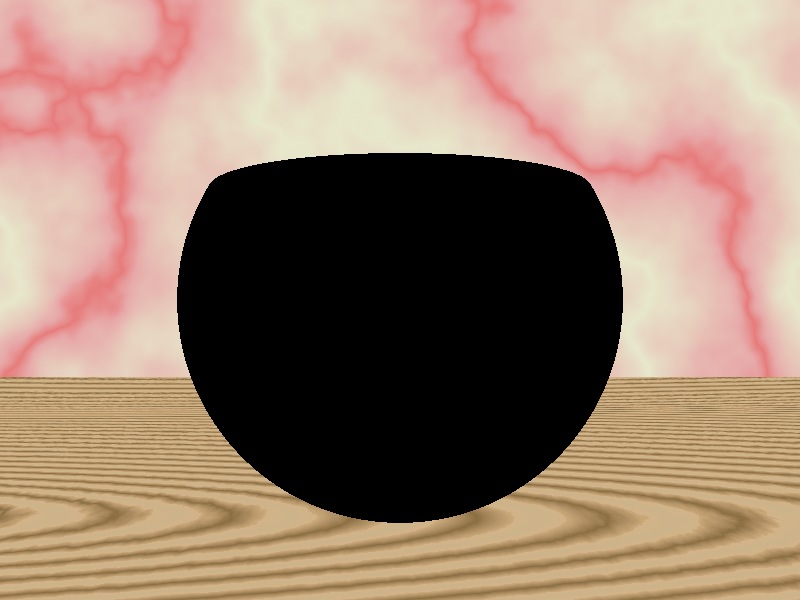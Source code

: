 // Persistence Of Vision raytracer version 2.0 sample file.

// By Various and Sundry
//
// Revision Note:
// Reworked both the declared wood texture (turb and colormap) and
// the application of it on the floor plane.
// Note that wood doesn't really look like much until you get around
// 640x480.  Anti-aliasing helps even more to bring out the detail.  -dmf

#include "shapes.inc"
#include "colors.inc"
#include "textures.inc"

// a light tan wood with brown rings
#declare New_Tan_Wood = pigment {
   wood
   turbulence 0.03
   colour_map {
      [0.0 0.4  colour red 0.6 green 0.45 blue 0.25
                colour red 0.65 green 0.45 blue 0.25]
      [0.4 1.01 colour red 0.6 green 0.4 blue 0.2
                colour red 0.25 green 0.15 blue 0.05]
   }
}

camera {
   direction <0.0, 0.0, 1.0>
   up  <0.0, 1.0, 0.0>
   right <4/3, 0.0, 0.0>
   translate <0.0, 0.0, -56.0>
}


// A bowl
intersection {
   sphere { <0.0, 0.0, 0.0>, 1.0 }
   sphere { <0.0, 0.0, 0.0> 0.9 }
   plane { y, 0.5 }

   bounded_by {
      sphere { <0.0, 0.0, 0.0> 21.0 }
   }

   scale 20.0

   pigment { Red }
   finish {
      ambient 0.2
      diffuse 0.8
      reflection 0.1
   }
}

// Water
intersection {
   sphere { <0.0, 0.0, 0.0>, 1.0 }
   plane { y, 0.49 }

   bounded_by {
      sphere { <0.0, 0.0, 0.0>, 21.0 }
   }

   scale 19.5

   pigment { Black }
   normal {
      ripples 0.5
      frequency 100.0
      scale 100.0
   }
   finish {
      reflection 0.6
      refraction 0.6
      ior 1.2
   }
}


// Wood floor
plane { y, -20.0
   pigment {                  // seems to reduce "moire" effect on the grain
      New_Tan_Wood            // Think of a log, facing you...
      scale <2, 2, 1>         // z is infinite, so 1 is ok...
      rotate <0, 90, 0>       // turn the "log" to the x axis
      rotate <0.0, 0.0, 10.0> // tilt the log just a little bit
      translate <0, -4, 0>    // lift it to where the rings are larger
      rotate <5, 0, 0>        // tip it again, this time on x axis
   }

   finish {
      crand 0.015
      ambient 0.15
      diffuse 0.75
      reflection 0.1
   }
}


// Back wall
 plane { z, 100.0

    pigment {
       Red_Marble
       scale 100.0
    }
    finish {
      ambient 0.15
      diffuse 0.8
      reflection 0.1
   }
}

// A sky to reflect in the water
plane { y, 150.0

   pigment { colour red 0.5 green 0.5 blue 1.0 }
   finish {
      ambient 0.15
      diffuse 0.8
   }
}

// Light source
light_source { <100.0, 120.0, -130.0> colour White }
